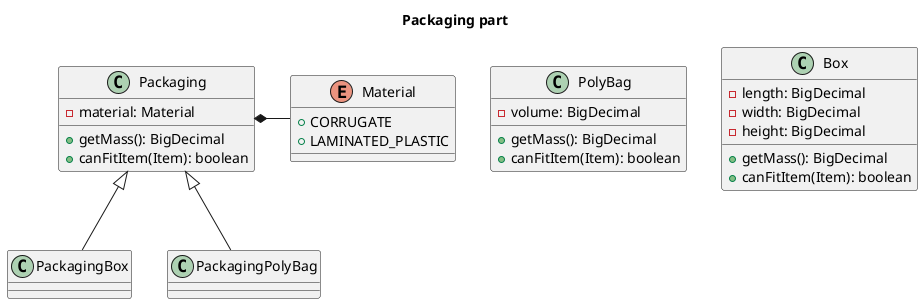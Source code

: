 
@startuml
title  Packaging part

'https://tiny.amazon.com/vjm4xbw7/plancorpamazplanformencohtml

class Packaging {
  -material: Material
  +getMass(): BigDecimal
  +canFitItem(Item): boolean
}

class PolyBag {
  -volume: BigDecimal
  +getMass(): BigDecimal
  +canFitItem(Item): boolean
}

class Box {
  -length: BigDecimal
  -width: BigDecimal
  -height: BigDecimal
  +getMass(): BigDecimal
  +canFitItem(Item): boolean
}

enum Material {
  + CORRUGATE
  + LAMINATED_PLASTIC
  }


Packaging *- Material
Packaging <|-- PackagingBox
Packaging <|-- PackagingPolyBag
@enduml